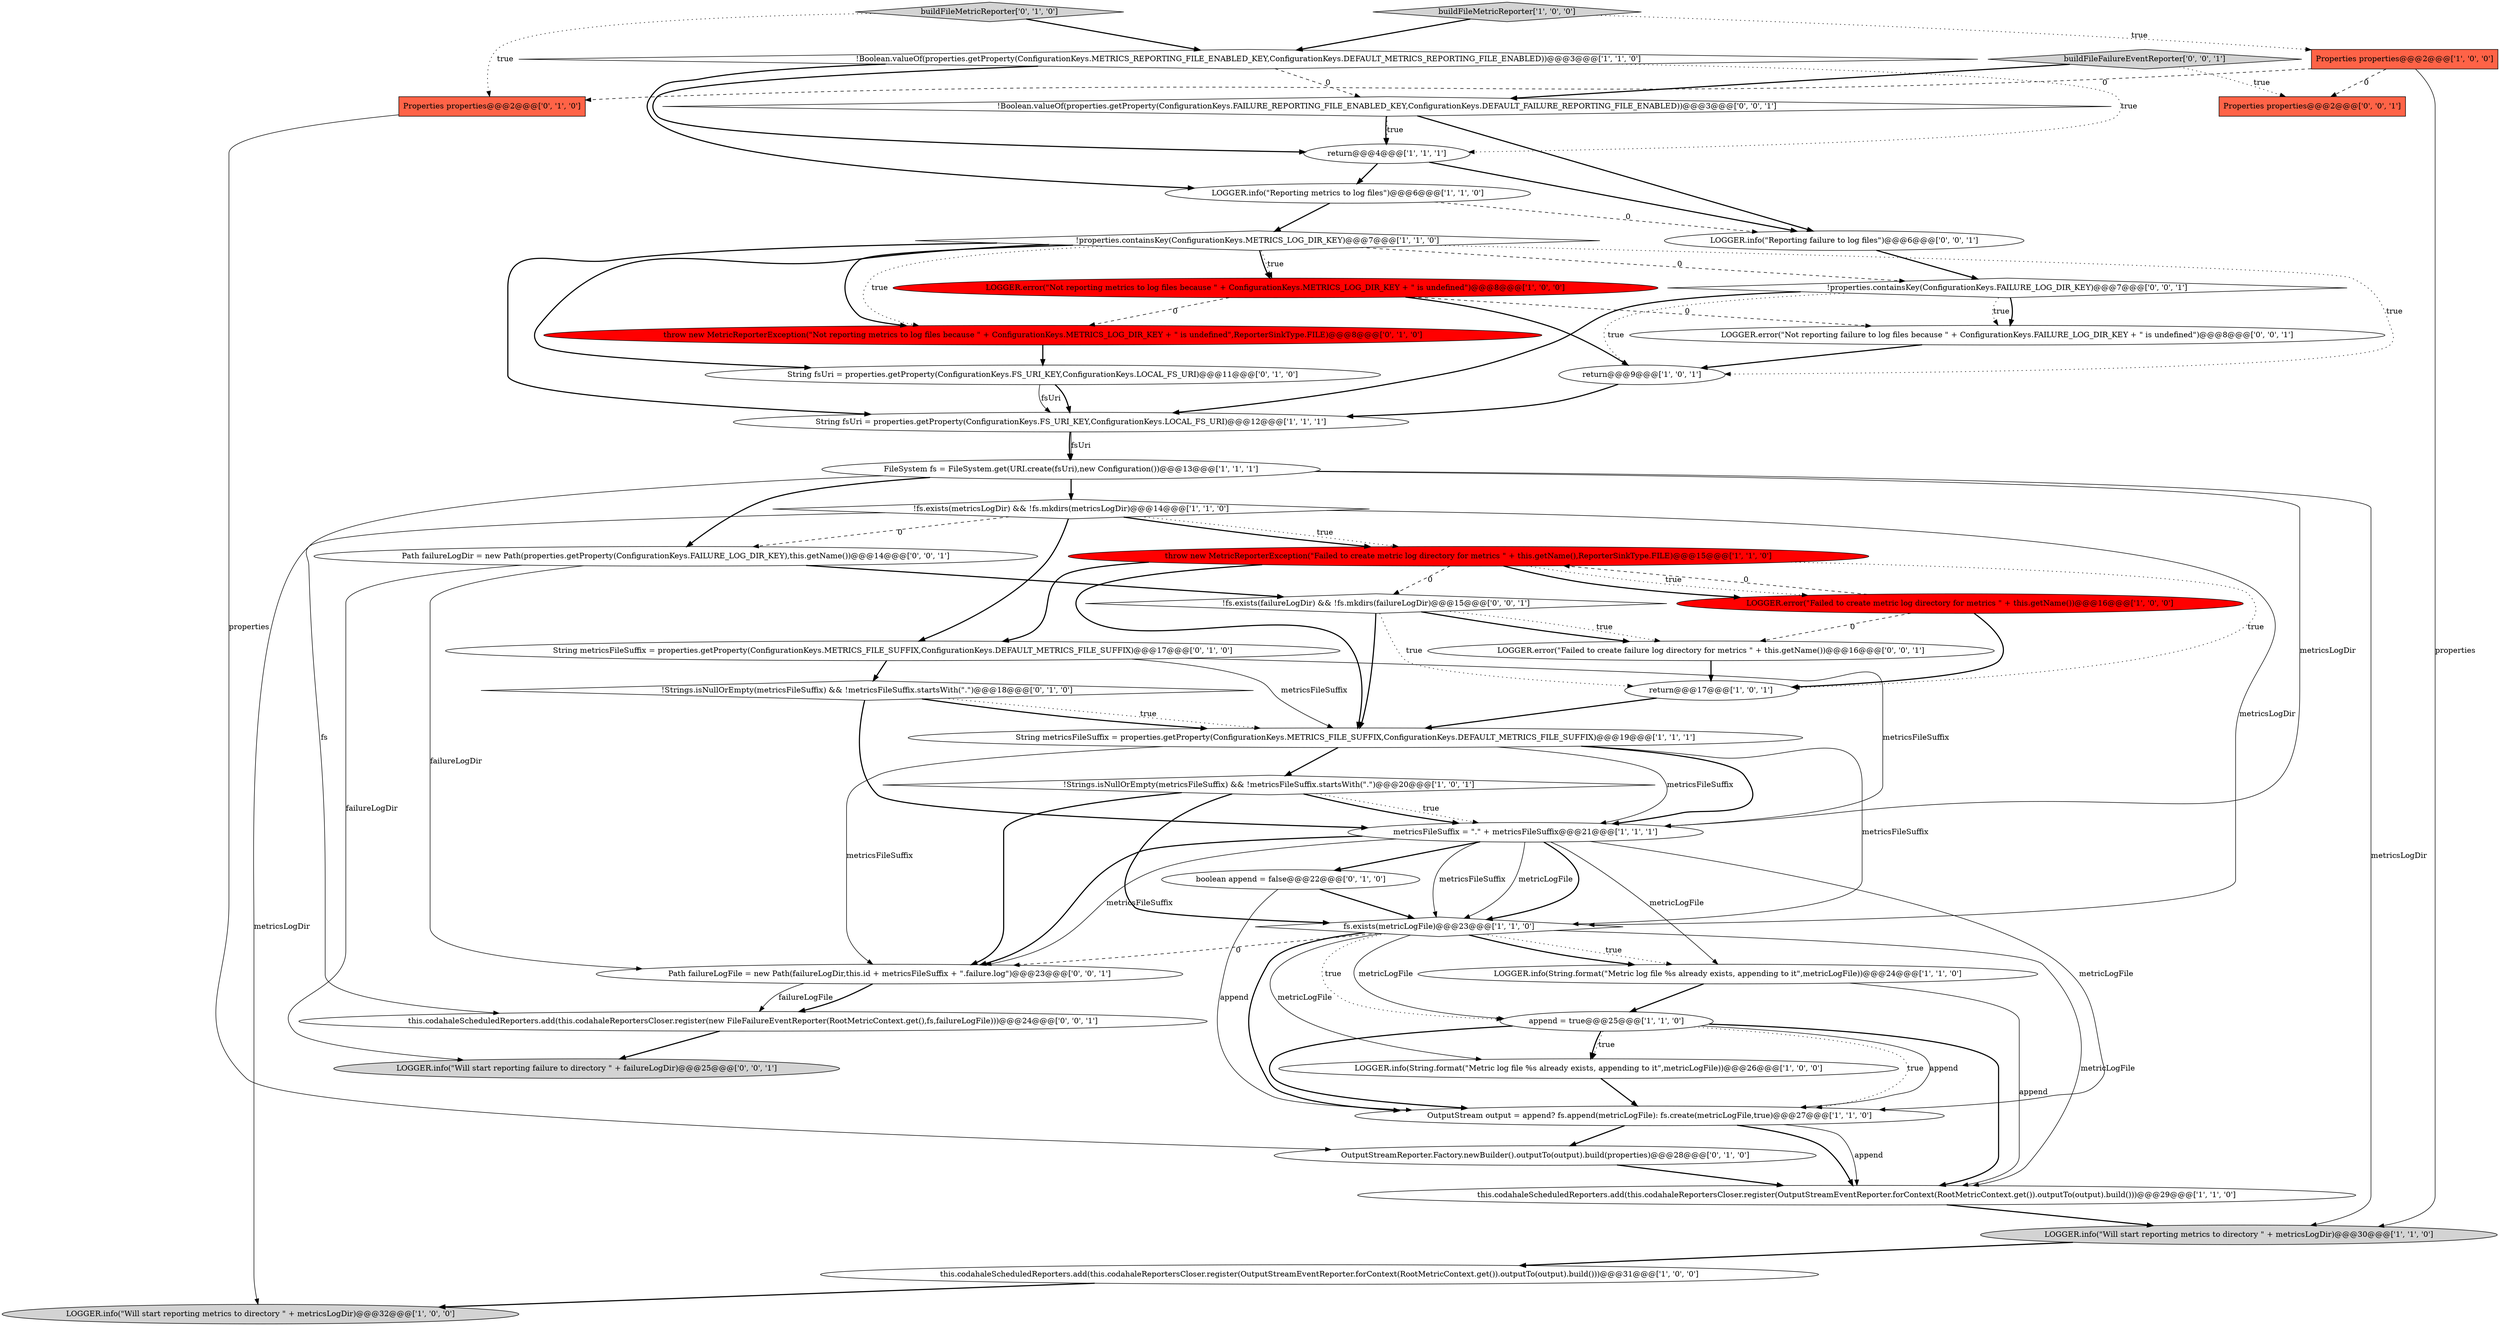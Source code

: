 digraph {
3 [style = filled, label = "LOGGER.error(\"Not reporting metrics to log files because \" + ConfigurationKeys.METRICS_LOG_DIR_KEY + \" is undefined\")@@@8@@@['1', '0', '0']", fillcolor = red, shape = ellipse image = "AAA1AAABBB1BBB"];
17 [style = filled, label = "FileSystem fs = FileSystem.get(URI.create(fsUri),new Configuration())@@@13@@@['1', '1', '1']", fillcolor = white, shape = ellipse image = "AAA0AAABBB1BBB"];
43 [style = filled, label = "Path failureLogFile = new Path(failureLogDir,this.id + metricsFileSuffix + \".failure.log\")@@@23@@@['0', '0', '1']", fillcolor = white, shape = ellipse image = "AAA0AAABBB3BBB"];
21 [style = filled, label = "LOGGER.info(String.format(\"Metric log file %s already exists, appending to it\",metricLogFile))@@@26@@@['1', '0', '0']", fillcolor = white, shape = ellipse image = "AAA0AAABBB1BBB"];
26 [style = filled, label = "OutputStreamReporter.Factory.newBuilder().outputTo(output).build(properties)@@@28@@@['0', '1', '0']", fillcolor = white, shape = ellipse image = "AAA0AAABBB2BBB"];
40 [style = filled, label = "!fs.exists(failureLogDir) && !fs.mkdirs(failureLogDir)@@@15@@@['0', '0', '1']", fillcolor = white, shape = diamond image = "AAA0AAABBB3BBB"];
41 [style = filled, label = "LOGGER.info(\"Reporting failure to log files\")@@@6@@@['0', '0', '1']", fillcolor = white, shape = ellipse image = "AAA0AAABBB3BBB"];
33 [style = filled, label = "String metricsFileSuffix = properties.getProperty(ConfigurationKeys.METRICS_FILE_SUFFIX,ConfigurationKeys.DEFAULT_METRICS_FILE_SUFFIX)@@@17@@@['0', '1', '0']", fillcolor = white, shape = ellipse image = "AAA0AAABBB2BBB"];
2 [style = filled, label = "LOGGER.info(\"Reporting metrics to log files\")@@@6@@@['1', '1', '0']", fillcolor = white, shape = ellipse image = "AAA0AAABBB1BBB"];
34 [style = filled, label = "Path failureLogDir = new Path(properties.getProperty(ConfigurationKeys.FAILURE_LOG_DIR_KEY),this.getName())@@@14@@@['0', '0', '1']", fillcolor = white, shape = ellipse image = "AAA0AAABBB3BBB"];
42 [style = filled, label = "buildFileFailureEventReporter['0', '0', '1']", fillcolor = lightgray, shape = diamond image = "AAA0AAABBB3BBB"];
11 [style = filled, label = "!properties.containsKey(ConfigurationKeys.METRICS_LOG_DIR_KEY)@@@7@@@['1', '1', '0']", fillcolor = white, shape = diamond image = "AAA0AAABBB1BBB"];
0 [style = filled, label = "LOGGER.info(\"Will start reporting metrics to directory \" + metricsLogDir)@@@30@@@['1', '1', '0']", fillcolor = lightgray, shape = ellipse image = "AAA0AAABBB1BBB"];
28 [style = filled, label = "boolean append = false@@@22@@@['0', '1', '0']", fillcolor = white, shape = ellipse image = "AAA0AAABBB2BBB"];
31 [style = filled, label = "buildFileMetricReporter['0', '1', '0']", fillcolor = lightgray, shape = diamond image = "AAA0AAABBB2BBB"];
20 [style = filled, label = "!Boolean.valueOf(properties.getProperty(ConfigurationKeys.METRICS_REPORTING_FILE_ENABLED_KEY,ConfigurationKeys.DEFAULT_METRICS_REPORTING_FILE_ENABLED))@@@3@@@['1', '1', '0']", fillcolor = white, shape = diamond image = "AAA0AAABBB1BBB"];
8 [style = filled, label = "LOGGER.error(\"Failed to create metric log directory for metrics \" + this.getName())@@@16@@@['1', '0', '0']", fillcolor = red, shape = ellipse image = "AAA1AAABBB1BBB"];
27 [style = filled, label = "!Strings.isNullOrEmpty(metricsFileSuffix) && !metricsFileSuffix.startsWith(\".\")@@@18@@@['0', '1', '0']", fillcolor = white, shape = diamond image = "AAA0AAABBB2BBB"];
32 [style = filled, label = "throw new MetricReporterException(\"Not reporting metrics to log files because \" + ConfigurationKeys.METRICS_LOG_DIR_KEY + \" is undefined\",ReporterSinkType.FILE)@@@8@@@['0', '1', '0']", fillcolor = red, shape = ellipse image = "AAA1AAABBB2BBB"];
39 [style = filled, label = "!Boolean.valueOf(properties.getProperty(ConfigurationKeys.FAILURE_REPORTING_FILE_ENABLED_KEY,ConfigurationKeys.DEFAULT_FAILURE_REPORTING_FILE_ENABLED))@@@3@@@['0', '0', '1']", fillcolor = white, shape = diamond image = "AAA0AAABBB3BBB"];
24 [style = filled, label = "LOGGER.info(String.format(\"Metric log file %s already exists, appending to it\",metricLogFile))@@@24@@@['1', '1', '0']", fillcolor = white, shape = ellipse image = "AAA0AAABBB1BBB"];
37 [style = filled, label = "this.codahaleScheduledReporters.add(this.codahaleReportersCloser.register(new FileFailureEventReporter(RootMetricContext.get(),fs,failureLogFile)))@@@24@@@['0', '0', '1']", fillcolor = white, shape = ellipse image = "AAA0AAABBB3BBB"];
7 [style = filled, label = "throw new MetricReporterException(\"Failed to create metric log directory for metrics \" + this.getName(),ReporterSinkType.FILE)@@@15@@@['1', '1', '0']", fillcolor = red, shape = ellipse image = "AAA1AAABBB1BBB"];
5 [style = filled, label = "return@@@17@@@['1', '0', '1']", fillcolor = white, shape = ellipse image = "AAA0AAABBB1BBB"];
22 [style = filled, label = "this.codahaleScheduledReporters.add(this.codahaleReportersCloser.register(OutputStreamEventReporter.forContext(RootMetricContext.get()).outputTo(output).build()))@@@29@@@['1', '1', '0']", fillcolor = white, shape = ellipse image = "AAA0AAABBB1BBB"];
1 [style = filled, label = "buildFileMetricReporter['1', '0', '0']", fillcolor = lightgray, shape = diamond image = "AAA0AAABBB1BBB"];
29 [style = filled, label = "String fsUri = properties.getProperty(ConfigurationKeys.FS_URI_KEY,ConfigurationKeys.LOCAL_FS_URI)@@@11@@@['0', '1', '0']", fillcolor = white, shape = ellipse image = "AAA0AAABBB2BBB"];
9 [style = filled, label = "append = true@@@25@@@['1', '1', '0']", fillcolor = white, shape = ellipse image = "AAA0AAABBB1BBB"];
45 [style = filled, label = "LOGGER.info(\"Will start reporting failure to directory \" + failureLogDir)@@@25@@@['0', '0', '1']", fillcolor = lightgray, shape = ellipse image = "AAA0AAABBB3BBB"];
6 [style = filled, label = "String fsUri = properties.getProperty(ConfigurationKeys.FS_URI_KEY,ConfigurationKeys.LOCAL_FS_URI)@@@12@@@['1', '1', '1']", fillcolor = white, shape = ellipse image = "AAA0AAABBB1BBB"];
12 [style = filled, label = "!fs.exists(metricsLogDir) && !fs.mkdirs(metricsLogDir)@@@14@@@['1', '1', '0']", fillcolor = white, shape = diamond image = "AAA0AAABBB1BBB"];
14 [style = filled, label = "this.codahaleScheduledReporters.add(this.codahaleReportersCloser.register(OutputStreamEventReporter.forContext(RootMetricContext.get()).outputTo(output).build()))@@@31@@@['1', '0', '0']", fillcolor = white, shape = ellipse image = "AAA0AAABBB1BBB"];
16 [style = filled, label = "fs.exists(metricLogFile)@@@23@@@['1', '1', '0']", fillcolor = white, shape = diamond image = "AAA0AAABBB1BBB"];
38 [style = filled, label = "LOGGER.error(\"Not reporting failure to log files because \" + ConfigurationKeys.FAILURE_LOG_DIR_KEY + \" is undefined\")@@@8@@@['0', '0', '1']", fillcolor = white, shape = ellipse image = "AAA0AAABBB3BBB"];
19 [style = filled, label = "!Strings.isNullOrEmpty(metricsFileSuffix) && !metricsFileSuffix.startsWith(\".\")@@@20@@@['1', '0', '1']", fillcolor = white, shape = diamond image = "AAA0AAABBB1BBB"];
36 [style = filled, label = "Properties properties@@@2@@@['0', '0', '1']", fillcolor = tomato, shape = box image = "AAA0AAABBB3BBB"];
4 [style = filled, label = "return@@@9@@@['1', '0', '1']", fillcolor = white, shape = ellipse image = "AAA0AAABBB1BBB"];
30 [style = filled, label = "Properties properties@@@2@@@['0', '1', '0']", fillcolor = tomato, shape = box image = "AAA1AAABBB2BBB"];
23 [style = filled, label = "LOGGER.info(\"Will start reporting metrics to directory \" + metricsLogDir)@@@32@@@['1', '0', '0']", fillcolor = lightgray, shape = ellipse image = "AAA0AAABBB1BBB"];
15 [style = filled, label = "OutputStream output = append? fs.append(metricLogFile): fs.create(metricLogFile,true)@@@27@@@['1', '1', '0']", fillcolor = white, shape = ellipse image = "AAA0AAABBB1BBB"];
44 [style = filled, label = "!properties.containsKey(ConfigurationKeys.FAILURE_LOG_DIR_KEY)@@@7@@@['0', '0', '1']", fillcolor = white, shape = diamond image = "AAA0AAABBB3BBB"];
10 [style = filled, label = "Properties properties@@@2@@@['1', '0', '0']", fillcolor = tomato, shape = box image = "AAA1AAABBB1BBB"];
13 [style = filled, label = "metricsFileSuffix = \".\" + metricsFileSuffix@@@21@@@['1', '1', '1']", fillcolor = white, shape = ellipse image = "AAA0AAABBB1BBB"];
25 [style = filled, label = "return@@@4@@@['1', '1', '1']", fillcolor = white, shape = ellipse image = "AAA0AAABBB1BBB"];
18 [style = filled, label = "String metricsFileSuffix = properties.getProperty(ConfigurationKeys.METRICS_FILE_SUFFIX,ConfigurationKeys.DEFAULT_METRICS_FILE_SUFFIX)@@@19@@@['1', '1', '1']", fillcolor = white, shape = ellipse image = "AAA0AAABBB1BBB"];
35 [style = filled, label = "LOGGER.error(\"Failed to create failure log directory for metrics \" + this.getName())@@@16@@@['0', '0', '1']", fillcolor = white, shape = ellipse image = "AAA0AAABBB3BBB"];
27->13 [style = bold, label=""];
16->9 [style = dotted, label="true"];
34->43 [style = solid, label="failureLogDir"];
10->36 [style = dashed, label="0"];
21->15 [style = bold, label=""];
8->35 [style = dashed, label="0"];
16->21 [style = solid, label="metricLogFile"];
40->5 [style = dotted, label="true"];
38->4 [style = bold, label=""];
1->20 [style = bold, label=""];
11->29 [style = bold, label=""];
7->8 [style = bold, label=""];
13->16 [style = solid, label="metricLogFile"];
3->4 [style = bold, label=""];
12->7 [style = bold, label=""];
26->22 [style = bold, label=""];
29->6 [style = bold, label=""];
0->14 [style = bold, label=""];
22->0 [style = bold, label=""];
30->26 [style = solid, label="properties"];
9->21 [style = bold, label=""];
9->15 [style = dotted, label="true"];
2->41 [style = dashed, label="0"];
20->39 [style = dashed, label="0"];
31->20 [style = bold, label=""];
27->18 [style = dotted, label="true"];
15->22 [style = solid, label="append"];
39->25 [style = dotted, label="true"];
3->38 [style = dashed, label="0"];
42->36 [style = dotted, label="true"];
18->19 [style = bold, label=""];
17->37 [style = solid, label="fs"];
12->23 [style = solid, label="metricsLogDir"];
9->21 [style = dotted, label="true"];
20->25 [style = bold, label=""];
33->27 [style = bold, label=""];
16->43 [style = dashed, label="0"];
25->2 [style = bold, label=""];
13->16 [style = bold, label=""];
44->38 [style = bold, label=""];
40->35 [style = dotted, label="true"];
35->5 [style = bold, label=""];
24->22 [style = solid, label="append"];
31->30 [style = dotted, label="true"];
7->33 [style = bold, label=""];
17->34 [style = bold, label=""];
19->13 [style = bold, label=""];
13->43 [style = bold, label=""];
44->38 [style = dotted, label="true"];
8->7 [style = dashed, label="0"];
12->33 [style = bold, label=""];
9->15 [style = solid, label="append"];
39->41 [style = bold, label=""];
44->4 [style = dotted, label="true"];
37->45 [style = bold, label=""];
39->25 [style = bold, label=""];
3->32 [style = dashed, label="0"];
12->7 [style = dotted, label="true"];
7->8 [style = dotted, label="true"];
12->34 [style = dashed, label="0"];
16->9 [style = solid, label="metricLogFile"];
16->24 [style = dotted, label="true"];
9->22 [style = bold, label=""];
6->17 [style = bold, label=""];
18->43 [style = solid, label="metricsFileSuffix"];
33->18 [style = solid, label="metricsFileSuffix"];
28->15 [style = solid, label="append"];
27->18 [style = bold, label=""];
20->25 [style = dotted, label="true"];
1->10 [style = dotted, label="true"];
40->35 [style = bold, label=""];
34->40 [style = bold, label=""];
25->41 [style = bold, label=""];
16->24 [style = bold, label=""];
42->39 [style = bold, label=""];
11->44 [style = dashed, label="0"];
11->32 [style = bold, label=""];
34->45 [style = solid, label="failureLogDir"];
5->18 [style = bold, label=""];
11->4 [style = dotted, label="true"];
17->13 [style = solid, label="metricsLogDir"];
15->22 [style = bold, label=""];
19->16 [style = bold, label=""];
7->5 [style = dotted, label="true"];
17->12 [style = bold, label=""];
10->30 [style = dashed, label="0"];
14->23 [style = bold, label=""];
13->16 [style = solid, label="metricsFileSuffix"];
11->3 [style = bold, label=""];
17->0 [style = solid, label="metricsLogDir"];
13->43 [style = solid, label="metricsFileSuffix"];
7->18 [style = bold, label=""];
13->15 [style = solid, label="metricLogFile"];
11->3 [style = dotted, label="true"];
43->37 [style = solid, label="failureLogFile"];
10->0 [style = solid, label="properties"];
19->43 [style = bold, label=""];
2->11 [style = bold, label=""];
24->9 [style = bold, label=""];
7->40 [style = dashed, label="0"];
11->32 [style = dotted, label="true"];
16->15 [style = bold, label=""];
29->6 [style = solid, label="fsUri"];
44->6 [style = bold, label=""];
4->6 [style = bold, label=""];
16->22 [style = solid, label="metricLogFile"];
11->6 [style = bold, label=""];
40->18 [style = bold, label=""];
12->16 [style = solid, label="metricsLogDir"];
13->24 [style = solid, label="metricLogFile"];
19->13 [style = dotted, label="true"];
43->37 [style = bold, label=""];
28->16 [style = bold, label=""];
6->17 [style = solid, label="fsUri"];
15->26 [style = bold, label=""];
20->2 [style = bold, label=""];
32->29 [style = bold, label=""];
18->16 [style = solid, label="metricsFileSuffix"];
8->5 [style = bold, label=""];
9->15 [style = bold, label=""];
18->13 [style = bold, label=""];
18->13 [style = solid, label="metricsFileSuffix"];
41->44 [style = bold, label=""];
33->13 [style = solid, label="metricsFileSuffix"];
13->28 [style = bold, label=""];
}
